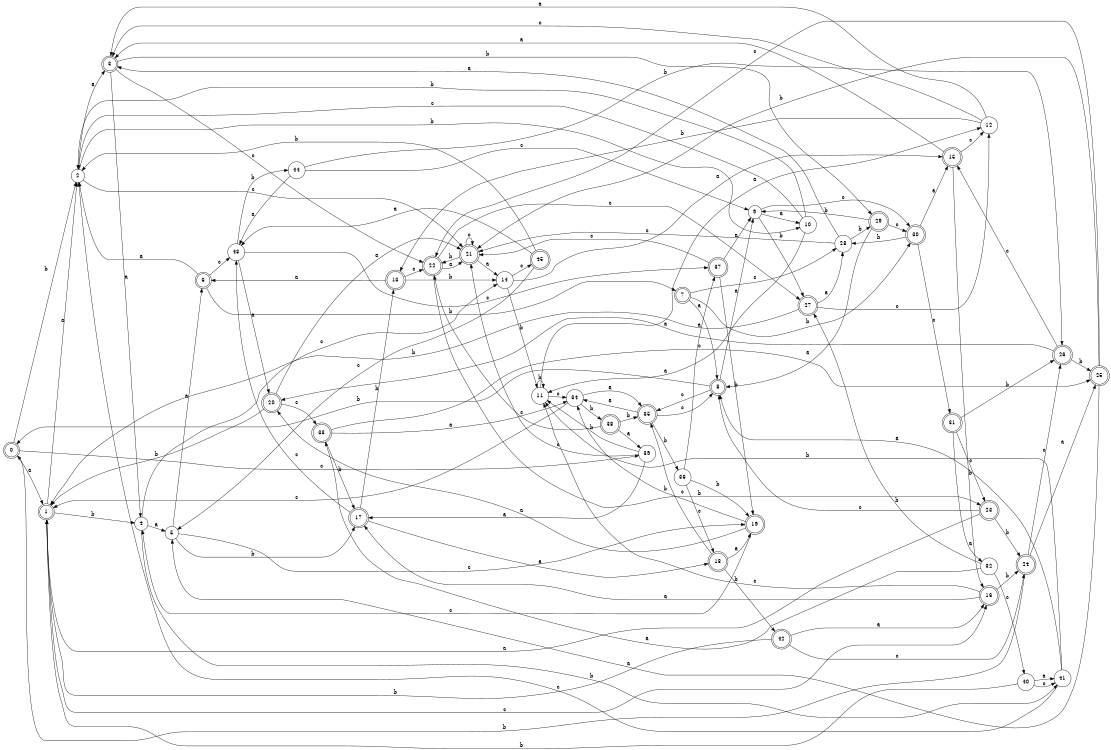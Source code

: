 digraph n37_9 {
__start0 [label="" shape="none"];

rankdir=LR;
size="8,5";

s0 [style="rounded,filled", color="black", fillcolor="white" shape="doublecircle", label="0"];
s1 [style="rounded,filled", color="black", fillcolor="white" shape="doublecircle", label="1"];
s2 [style="filled", color="black", fillcolor="white" shape="circle", label="2"];
s3 [style="rounded,filled", color="black", fillcolor="white" shape="doublecircle", label="3"];
s4 [style="filled", color="black", fillcolor="white" shape="circle", label="4"];
s5 [style="filled", color="black", fillcolor="white" shape="circle", label="5"];
s6 [style="rounded,filled", color="black", fillcolor="white" shape="doublecircle", label="6"];
s7 [style="rounded,filled", color="black", fillcolor="white" shape="doublecircle", label="7"];
s8 [style="rounded,filled", color="black", fillcolor="white" shape="doublecircle", label="8"];
s9 [style="filled", color="black", fillcolor="white" shape="circle", label="9"];
s10 [style="filled", color="black", fillcolor="white" shape="circle", label="10"];
s11 [style="filled", color="black", fillcolor="white" shape="circle", label="11"];
s12 [style="filled", color="black", fillcolor="white" shape="circle", label="12"];
s13 [style="rounded,filled", color="black", fillcolor="white" shape="doublecircle", label="13"];
s14 [style="filled", color="black", fillcolor="white" shape="circle", label="14"];
s15 [style="rounded,filled", color="black", fillcolor="white" shape="doublecircle", label="15"];
s16 [style="rounded,filled", color="black", fillcolor="white" shape="doublecircle", label="16"];
s17 [style="rounded,filled", color="black", fillcolor="white" shape="doublecircle", label="17"];
s18 [style="rounded,filled", color="black", fillcolor="white" shape="doublecircle", label="18"];
s19 [style="rounded,filled", color="black", fillcolor="white" shape="doublecircle", label="19"];
s20 [style="rounded,filled", color="black", fillcolor="white" shape="doublecircle", label="20"];
s21 [style="rounded,filled", color="black", fillcolor="white" shape="doublecircle", label="21"];
s22 [style="rounded,filled", color="black", fillcolor="white" shape="doublecircle", label="22"];
s23 [style="rounded,filled", color="black", fillcolor="white" shape="doublecircle", label="23"];
s24 [style="rounded,filled", color="black", fillcolor="white" shape="doublecircle", label="24"];
s25 [style="rounded,filled", color="black", fillcolor="white" shape="doublecircle", label="25"];
s26 [style="rounded,filled", color="black", fillcolor="white" shape="doublecircle", label="26"];
s27 [style="rounded,filled", color="black", fillcolor="white" shape="doublecircle", label="27"];
s28 [style="filled", color="black", fillcolor="white" shape="circle", label="28"];
s29 [style="rounded,filled", color="black", fillcolor="white" shape="doublecircle", label="29"];
s30 [style="rounded,filled", color="black", fillcolor="white" shape="doublecircle", label="30"];
s31 [style="rounded,filled", color="black", fillcolor="white" shape="doublecircle", label="31"];
s32 [style="filled", color="black", fillcolor="white" shape="circle", label="32"];
s33 [style="rounded,filled", color="black", fillcolor="white" shape="doublecircle", label="33"];
s34 [style="filled", color="black", fillcolor="white" shape="circle", label="34"];
s35 [style="rounded,filled", color="black", fillcolor="white" shape="doublecircle", label="35"];
s36 [style="filled", color="black", fillcolor="white" shape="circle", label="36"];
s37 [style="rounded,filled", color="black", fillcolor="white" shape="doublecircle", label="37"];
s38 [style="rounded,filled", color="black", fillcolor="white" shape="doublecircle", label="38"];
s39 [style="filled", color="black", fillcolor="white" shape="circle", label="39"];
s40 [style="filled", color="black", fillcolor="white" shape="circle", label="40"];
s41 [style="filled", color="black", fillcolor="white" shape="circle", label="41"];
s42 [style="rounded,filled", color="black", fillcolor="white" shape="doublecircle", label="42"];
s43 [style="filled", color="black", fillcolor="white" shape="circle", label="43"];
s44 [style="filled", color="black", fillcolor="white" shape="circle", label="44"];
s45 [style="rounded,filled", color="black", fillcolor="white" shape="doublecircle", label="45"];
s0 -> s1 [label="a"];
s0 -> s2 [label="b"];
s0 -> s39 [label="c"];
s1 -> s2 [label="a"];
s1 -> s4 [label="b"];
s1 -> s16 [label="c"];
s2 -> s3 [label="a"];
s2 -> s10 [label="b"];
s2 -> s21 [label="c"];
s3 -> s4 [label="a"];
s3 -> s29 [label="b"];
s3 -> s22 [label="c"];
s4 -> s5 [label="a"];
s4 -> s41 [label="b"];
s4 -> s14 [label="c"];
s5 -> s6 [label="a"];
s5 -> s17 [label="b"];
s5 -> s19 [label="c"];
s6 -> s2 [label="a"];
s6 -> s7 [label="b"];
s6 -> s43 [label="c"];
s7 -> s8 [label="a"];
s7 -> s30 [label="b"];
s7 -> s28 [label="c"];
s8 -> s9 [label="a"];
s8 -> s0 [label="b"];
s8 -> s35 [label="c"];
s9 -> s10 [label="a"];
s9 -> s27 [label="b"];
s9 -> s30 [label="c"];
s10 -> s11 [label="a"];
s10 -> s2 [label="b"];
s10 -> s2 [label="c"];
s11 -> s12 [label="a"];
s11 -> s11 [label="b"];
s11 -> s34 [label="c"];
s12 -> s3 [label="a"];
s12 -> s13 [label="b"];
s12 -> s3 [label="c"];
s13 -> s6 [label="a"];
s13 -> s14 [label="b"];
s13 -> s22 [label="c"];
s14 -> s15 [label="a"];
s14 -> s11 [label="b"];
s14 -> s45 [label="c"];
s15 -> s3 [label="a"];
s15 -> s16 [label="b"];
s15 -> s12 [label="c"];
s16 -> s17 [label="a"];
s16 -> s24 [label="b"];
s16 -> s11 [label="c"];
s17 -> s18 [label="a"];
s17 -> s13 [label="b"];
s17 -> s43 [label="c"];
s18 -> s19 [label="a"];
s18 -> s42 [label="b"];
s18 -> s35 [label="c"];
s19 -> s20 [label="a"];
s19 -> s34 [label="b"];
s19 -> s4 [label="c"];
s20 -> s21 [label="a"];
s20 -> s1 [label="b"];
s20 -> s33 [label="c"];
s21 -> s14 [label="a"];
s21 -> s22 [label="b"];
s21 -> s21 [label="c"];
s22 -> s21 [label="a"];
s22 -> s23 [label="b"];
s22 -> s27 [label="c"];
s23 -> s1 [label="a"];
s23 -> s24 [label="b"];
s23 -> s8 [label="c"];
s24 -> s25 [label="a"];
s24 -> s0 [label="b"];
s24 -> s26 [label="c"];
s25 -> s5 [label="a"];
s25 -> s21 [label="b"];
s25 -> s22 [label="c"];
s26 -> s20 [label="a"];
s26 -> s25 [label="b"];
s26 -> s15 [label="c"];
s27 -> s28 [label="a"];
s27 -> s1 [label="b"];
s27 -> s12 [label="c"];
s28 -> s3 [label="a"];
s28 -> s29 [label="b"];
s28 -> s21 [label="c"];
s29 -> s8 [label="a"];
s29 -> s9 [label="b"];
s29 -> s30 [label="c"];
s30 -> s15 [label="a"];
s30 -> s28 [label="b"];
s30 -> s31 [label="c"];
s31 -> s32 [label="a"];
s31 -> s26 [label="b"];
s31 -> s23 [label="c"];
s32 -> s33 [label="a"];
s32 -> s27 [label="b"];
s32 -> s40 [label="c"];
s33 -> s34 [label="a"];
s33 -> s17 [label="b"];
s33 -> s25 [label="c"];
s34 -> s35 [label="a"];
s34 -> s38 [label="b"];
s34 -> s1 [label="c"];
s35 -> s34 [label="a"];
s35 -> s36 [label="b"];
s35 -> s8 [label="c"];
s36 -> s37 [label="a"];
s36 -> s19 [label="b"];
s36 -> s18 [label="c"];
s37 -> s9 [label="a"];
s37 -> s19 [label="b"];
s37 -> s21 [label="c"];
s38 -> s39 [label="a"];
s38 -> s35 [label="b"];
s38 -> s22 [label="c"];
s39 -> s17 [label="a"];
s39 -> s11 [label="b"];
s39 -> s21 [label="c"];
s40 -> s41 [label="a"];
s40 -> s1 [label="b"];
s40 -> s41 [label="c"];
s41 -> s8 [label="a"];
s41 -> s11 [label="b"];
s41 -> s2 [label="c"];
s42 -> s16 [label="a"];
s42 -> s1 [label="b"];
s42 -> s24 [label="c"];
s43 -> s20 [label="a"];
s43 -> s44 [label="b"];
s43 -> s37 [label="c"];
s44 -> s43 [label="a"];
s44 -> s26 [label="b"];
s44 -> s9 [label="c"];
s45 -> s43 [label="a"];
s45 -> s2 [label="b"];
s45 -> s5 [label="c"];

}